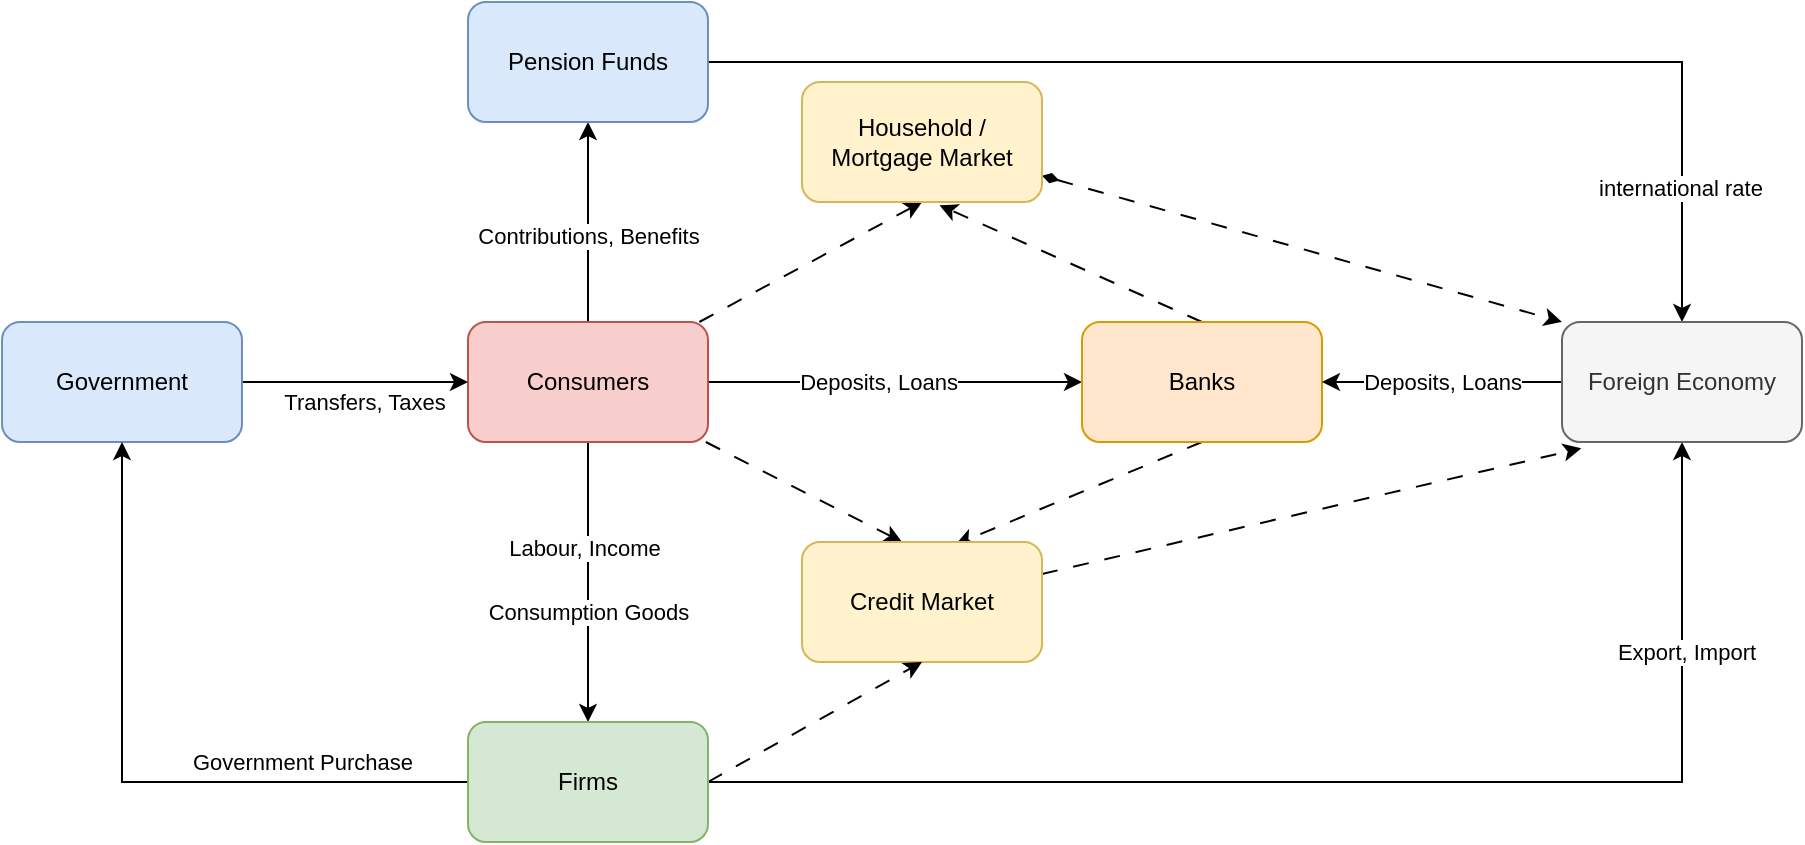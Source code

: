 <mxfile version="21.6.8" type="github">
  <diagram name="Page-1" id="IhEWBWBzaqd-4WDI_b_9">
    <mxGraphModel dx="1050" dy="542" grid="1" gridSize="10" guides="1" tooltips="1" connect="1" arrows="1" fold="1" page="1" pageScale="1" pageWidth="1100" pageHeight="850" math="0" shadow="0">
      <root>
        <mxCell id="0" />
        <mxCell id="1" parent="0" />
        <mxCell id="-wPZc4ewHmcxckylNS2w-4" style="edgeStyle=orthogonalEdgeStyle;rounded=0;orthogonalLoop=1;jettySize=auto;html=1;" edge="1" parent="1" source="-wPZc4ewHmcxckylNS2w-1" target="-wPZc4ewHmcxckylNS2w-3">
          <mxGeometry relative="1" as="geometry" />
        </mxCell>
        <mxCell id="-wPZc4ewHmcxckylNS2w-5" value="Deposits, Loans" style="edgeLabel;html=1;align=center;verticalAlign=middle;resizable=0;points=[];" vertex="1" connectable="0" parent="-wPZc4ewHmcxckylNS2w-4">
          <mxGeometry x="0.155" y="1" relative="1" as="geometry">
            <mxPoint x="-23" y="1" as="offset" />
          </mxGeometry>
        </mxCell>
        <mxCell id="-wPZc4ewHmcxckylNS2w-13" style="edgeStyle=orthogonalEdgeStyle;rounded=0;orthogonalLoop=1;jettySize=auto;html=1;" edge="1" parent="1" source="-wPZc4ewHmcxckylNS2w-1" target="-wPZc4ewHmcxckylNS2w-12">
          <mxGeometry relative="1" as="geometry" />
        </mxCell>
        <mxCell id="-wPZc4ewHmcxckylNS2w-14" value="Contributions, Benefits" style="edgeLabel;html=1;align=center;verticalAlign=middle;resizable=0;points=[];" vertex="1" connectable="0" parent="-wPZc4ewHmcxckylNS2w-13">
          <mxGeometry x="-0.129" relative="1" as="geometry">
            <mxPoint as="offset" />
          </mxGeometry>
        </mxCell>
        <mxCell id="-wPZc4ewHmcxckylNS2w-15" style="rounded=0;orthogonalLoop=1;jettySize=auto;html=1;entryX=0.5;entryY=1;entryDx=0;entryDy=0;dashed=1;dashPattern=8 8;" edge="1" parent="1" source="-wPZc4ewHmcxckylNS2w-1" target="-wPZc4ewHmcxckylNS2w-6">
          <mxGeometry relative="1" as="geometry" />
        </mxCell>
        <mxCell id="-wPZc4ewHmcxckylNS2w-19" style="rounded=0;orthogonalLoop=1;jettySize=auto;html=1;dashed=1;dashPattern=8 8;" edge="1" parent="1" source="-wPZc4ewHmcxckylNS2w-1" target="-wPZc4ewHmcxckylNS2w-17">
          <mxGeometry relative="1" as="geometry">
            <Array as="points">
              <mxPoint x="480" y="280" />
            </Array>
          </mxGeometry>
        </mxCell>
        <mxCell id="-wPZc4ewHmcxckylNS2w-22" style="edgeStyle=orthogonalEdgeStyle;rounded=0;orthogonalLoop=1;jettySize=auto;html=1;entryX=0.5;entryY=0;entryDx=0;entryDy=0;" edge="1" parent="1" source="-wPZc4ewHmcxckylNS2w-1" target="-wPZc4ewHmcxckylNS2w-20">
          <mxGeometry relative="1" as="geometry" />
        </mxCell>
        <mxCell id="-wPZc4ewHmcxckylNS2w-23" value="Labour, Income" style="edgeLabel;html=1;align=center;verticalAlign=middle;resizable=0;points=[];" vertex="1" connectable="0" parent="-wPZc4ewHmcxckylNS2w-22">
          <mxGeometry x="-0.24" y="-2" relative="1" as="geometry">
            <mxPoint as="offset" />
          </mxGeometry>
        </mxCell>
        <mxCell id="-wPZc4ewHmcxckylNS2w-27" value="Consumption Goods" style="edgeLabel;html=1;align=center;verticalAlign=middle;resizable=0;points=[];" vertex="1" connectable="0" parent="-wPZc4ewHmcxckylNS2w-22">
          <mxGeometry x="0.211" relative="1" as="geometry">
            <mxPoint as="offset" />
          </mxGeometry>
        </mxCell>
        <mxCell id="-wPZc4ewHmcxckylNS2w-1" value="Consumers" style="rounded=1;whiteSpace=wrap;html=1;fillColor=#f8cecc;strokeColor=#b85450;" vertex="1" parent="1">
          <mxGeometry x="263" y="170" width="120" height="60" as="geometry" />
        </mxCell>
        <mxCell id="-wPZc4ewHmcxckylNS2w-16" style="rounded=0;orthogonalLoop=1;jettySize=auto;html=1;entryX=0.573;entryY=1.027;entryDx=0;entryDy=0;entryPerimeter=0;dashed=1;dashPattern=8 8;exitX=0.5;exitY=0;exitDx=0;exitDy=0;" edge="1" parent="1" source="-wPZc4ewHmcxckylNS2w-3" target="-wPZc4ewHmcxckylNS2w-6">
          <mxGeometry relative="1" as="geometry" />
        </mxCell>
        <mxCell id="-wPZc4ewHmcxckylNS2w-18" style="rounded=0;orthogonalLoop=1;jettySize=auto;html=1;entryX=0.64;entryY=0.02;entryDx=0;entryDy=0;dashed=1;dashPattern=8 8;exitX=0.5;exitY=1;exitDx=0;exitDy=0;entryPerimeter=0;" edge="1" parent="1" source="-wPZc4ewHmcxckylNS2w-3" target="-wPZc4ewHmcxckylNS2w-17">
          <mxGeometry relative="1" as="geometry">
            <mxPoint x="640" y="240" as="sourcePoint" />
          </mxGeometry>
        </mxCell>
        <mxCell id="-wPZc4ewHmcxckylNS2w-3" value="Banks" style="rounded=1;whiteSpace=wrap;html=1;fillColor=#ffe6cc;strokeColor=#d79b00;" vertex="1" parent="1">
          <mxGeometry x="570" y="170" width="120" height="60" as="geometry" />
        </mxCell>
        <mxCell id="-wPZc4ewHmcxckylNS2w-35" style="rounded=0;orthogonalLoop=1;jettySize=auto;html=1;entryX=0;entryY=0;entryDx=0;entryDy=0;startArrow=diamondThin;startFill=1;dashed=1;dashPattern=8 8;" edge="1" parent="1" source="-wPZc4ewHmcxckylNS2w-6" target="-wPZc4ewHmcxckylNS2w-28">
          <mxGeometry relative="1" as="geometry" />
        </mxCell>
        <mxCell id="-wPZc4ewHmcxckylNS2w-6" value="Household / Mortgage Market" style="rounded=1;whiteSpace=wrap;html=1;fillColor=#fff2cc;strokeColor=#d6b656;" vertex="1" parent="1">
          <mxGeometry x="430" y="50" width="120" height="60" as="geometry" />
        </mxCell>
        <mxCell id="-wPZc4ewHmcxckylNS2w-10" style="edgeStyle=orthogonalEdgeStyle;rounded=0;orthogonalLoop=1;jettySize=auto;html=1;entryX=0;entryY=0.5;entryDx=0;entryDy=0;" edge="1" parent="1" source="-wPZc4ewHmcxckylNS2w-9" target="-wPZc4ewHmcxckylNS2w-1">
          <mxGeometry relative="1" as="geometry" />
        </mxCell>
        <mxCell id="-wPZc4ewHmcxckylNS2w-11" value="Transfers, Taxes" style="edgeLabel;html=1;align=center;verticalAlign=middle;resizable=0;points=[];" vertex="1" connectable="0" parent="-wPZc4ewHmcxckylNS2w-10">
          <mxGeometry x="-0.216" relative="1" as="geometry">
            <mxPoint x="16" y="10" as="offset" />
          </mxGeometry>
        </mxCell>
        <mxCell id="-wPZc4ewHmcxckylNS2w-9" value="Government" style="rounded=1;whiteSpace=wrap;html=1;fillColor=#dae8fc;strokeColor=#6c8ebf;" vertex="1" parent="1">
          <mxGeometry x="30" y="170" width="120" height="60" as="geometry" />
        </mxCell>
        <mxCell id="-wPZc4ewHmcxckylNS2w-33" style="edgeStyle=orthogonalEdgeStyle;rounded=0;orthogonalLoop=1;jettySize=auto;html=1;entryX=0.5;entryY=0;entryDx=0;entryDy=0;" edge="1" parent="1" source="-wPZc4ewHmcxckylNS2w-12" target="-wPZc4ewHmcxckylNS2w-28">
          <mxGeometry relative="1" as="geometry" />
        </mxCell>
        <mxCell id="-wPZc4ewHmcxckylNS2w-34" value="international rate" style="edgeLabel;html=1;align=center;verticalAlign=middle;resizable=0;points=[];" vertex="1" connectable="0" parent="-wPZc4ewHmcxckylNS2w-33">
          <mxGeometry x="0.782" y="-1" relative="1" as="geometry">
            <mxPoint as="offset" />
          </mxGeometry>
        </mxCell>
        <mxCell id="-wPZc4ewHmcxckylNS2w-12" value="Pension Funds" style="rounded=1;whiteSpace=wrap;html=1;fillColor=#dae8fc;strokeColor=#6c8ebf;" vertex="1" parent="1">
          <mxGeometry x="263" y="10" width="120" height="60" as="geometry" />
        </mxCell>
        <mxCell id="-wPZc4ewHmcxckylNS2w-36" style="rounded=0;orthogonalLoop=1;jettySize=auto;html=1;entryX=0.08;entryY=1.053;entryDx=0;entryDy=0;entryPerimeter=0;dashed=1;dashPattern=8 8;" edge="1" parent="1" source="-wPZc4ewHmcxckylNS2w-17" target="-wPZc4ewHmcxckylNS2w-28">
          <mxGeometry relative="1" as="geometry" />
        </mxCell>
        <mxCell id="-wPZc4ewHmcxckylNS2w-17" value="Credit Market" style="rounded=1;whiteSpace=wrap;html=1;fillColor=#fff2cc;strokeColor=#d6b656;" vertex="1" parent="1">
          <mxGeometry x="430" y="280" width="120" height="60" as="geometry" />
        </mxCell>
        <mxCell id="-wPZc4ewHmcxckylNS2w-24" style="rounded=0;orthogonalLoop=1;jettySize=auto;html=1;entryX=0.5;entryY=1;entryDx=0;entryDy=0;exitX=1;exitY=0.5;exitDx=0;exitDy=0;dashed=1;dashPattern=8 8;" edge="1" parent="1" source="-wPZc4ewHmcxckylNS2w-20" target="-wPZc4ewHmcxckylNS2w-17">
          <mxGeometry relative="1" as="geometry" />
        </mxCell>
        <mxCell id="-wPZc4ewHmcxckylNS2w-25" style="edgeStyle=orthogonalEdgeStyle;rounded=0;orthogonalLoop=1;jettySize=auto;html=1;" edge="1" parent="1" source="-wPZc4ewHmcxckylNS2w-20" target="-wPZc4ewHmcxckylNS2w-9">
          <mxGeometry relative="1" as="geometry" />
        </mxCell>
        <mxCell id="-wPZc4ewHmcxckylNS2w-26" value="Government Purchase" style="edgeLabel;html=1;align=center;verticalAlign=middle;resizable=0;points=[];" vertex="1" connectable="0" parent="-wPZc4ewHmcxckylNS2w-25">
          <mxGeometry x="-0.357" relative="1" as="geometry">
            <mxPoint x="27" y="-10" as="offset" />
          </mxGeometry>
        </mxCell>
        <mxCell id="-wPZc4ewHmcxckylNS2w-31" style="edgeStyle=orthogonalEdgeStyle;rounded=0;orthogonalLoop=1;jettySize=auto;html=1;entryX=0.5;entryY=1;entryDx=0;entryDy=0;" edge="1" parent="1" source="-wPZc4ewHmcxckylNS2w-20" target="-wPZc4ewHmcxckylNS2w-28">
          <mxGeometry relative="1" as="geometry" />
        </mxCell>
        <mxCell id="-wPZc4ewHmcxckylNS2w-32" value="Export, Import" style="edgeLabel;html=1;align=center;verticalAlign=middle;resizable=0;points=[];" vertex="1" connectable="0" parent="-wPZc4ewHmcxckylNS2w-31">
          <mxGeometry x="0.681" y="-2" relative="1" as="geometry">
            <mxPoint as="offset" />
          </mxGeometry>
        </mxCell>
        <mxCell id="-wPZc4ewHmcxckylNS2w-20" value="Firms" style="rounded=1;whiteSpace=wrap;html=1;fillColor=#d5e8d4;strokeColor=#82b366;" vertex="1" parent="1">
          <mxGeometry x="263" y="370" width="120" height="60" as="geometry" />
        </mxCell>
        <mxCell id="-wPZc4ewHmcxckylNS2w-29" style="edgeStyle=orthogonalEdgeStyle;rounded=0;orthogonalLoop=1;jettySize=auto;html=1;entryX=1;entryY=0.5;entryDx=0;entryDy=0;" edge="1" parent="1" source="-wPZc4ewHmcxckylNS2w-28" target="-wPZc4ewHmcxckylNS2w-3">
          <mxGeometry relative="1" as="geometry" />
        </mxCell>
        <mxCell id="-wPZc4ewHmcxckylNS2w-30" value="Deposits, Loans" style="edgeLabel;html=1;align=center;verticalAlign=middle;resizable=0;points=[];" vertex="1" connectable="0" parent="-wPZc4ewHmcxckylNS2w-29">
          <mxGeometry x="0.12" y="1" relative="1" as="geometry">
            <mxPoint x="7" y="-1" as="offset" />
          </mxGeometry>
        </mxCell>
        <mxCell id="-wPZc4ewHmcxckylNS2w-28" value="Foreign Economy" style="rounded=1;whiteSpace=wrap;html=1;fillColor=#f5f5f5;fontColor=#333333;strokeColor=#666666;" vertex="1" parent="1">
          <mxGeometry x="810" y="170" width="120" height="60" as="geometry" />
        </mxCell>
      </root>
    </mxGraphModel>
  </diagram>
</mxfile>
